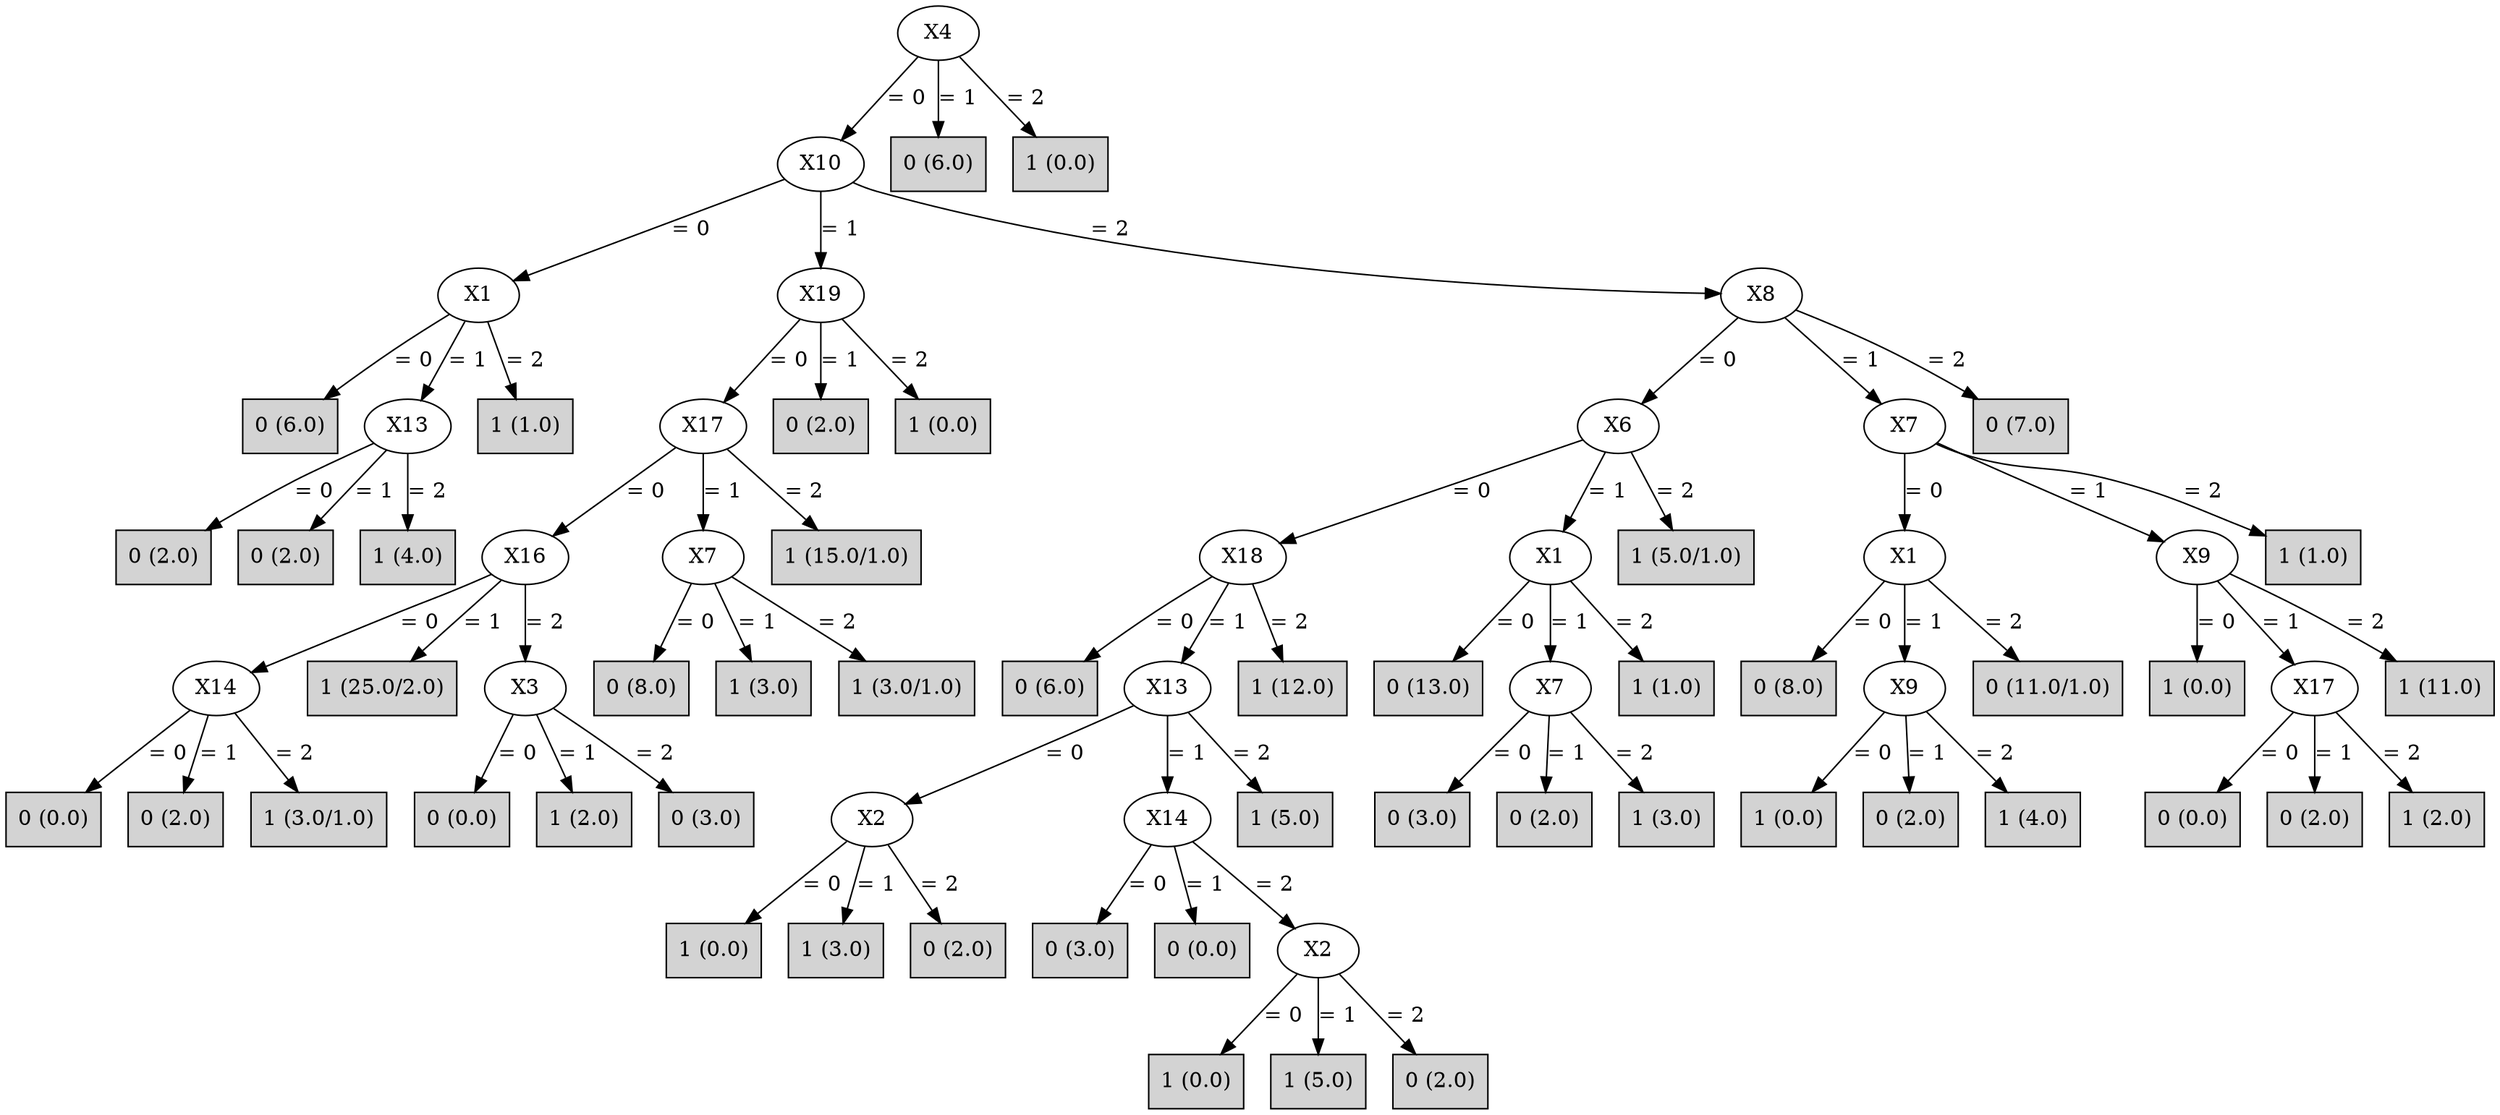digraph J48Tree {
N0 [label="X4" ]
N0->N1 [label="= 0"]
N1 [label="X10" ]
N1->N2 [label="= 0"]
N2 [label="X1" ]
N2->N3 [label="= 0"]
N3 [label="0 (6.0)" shape=box style=filled ]
N2->N4 [label="= 1"]
N4 [label="X13" ]
N4->N5 [label="= 0"]
N5 [label="0 (2.0)" shape=box style=filled ]
N4->N6 [label="= 1"]
N6 [label="0 (2.0)" shape=box style=filled ]
N4->N7 [label="= 2"]
N7 [label="1 (4.0)" shape=box style=filled ]
N2->N8 [label="= 2"]
N8 [label="1 (1.0)" shape=box style=filled ]
N1->N9 [label="= 1"]
N9 [label="X19" ]
N9->N10 [label="= 0"]
N10 [label="X17" ]
N10->N11 [label="= 0"]
N11 [label="X16" ]
N11->N12 [label="= 0"]
N12 [label="X14" ]
N12->N13 [label="= 0"]
N13 [label="0 (0.0)" shape=box style=filled ]
N12->N14 [label="= 1"]
N14 [label="0 (2.0)" shape=box style=filled ]
N12->N15 [label="= 2"]
N15 [label="1 (3.0/1.0)" shape=box style=filled ]
N11->N16 [label="= 1"]
N16 [label="1 (25.0/2.0)" shape=box style=filled ]
N11->N17 [label="= 2"]
N17 [label="X3" ]
N17->N18 [label="= 0"]
N18 [label="0 (0.0)" shape=box style=filled ]
N17->N19 [label="= 1"]
N19 [label="1 (2.0)" shape=box style=filled ]
N17->N20 [label="= 2"]
N20 [label="0 (3.0)" shape=box style=filled ]
N10->N21 [label="= 1"]
N21 [label="X7" ]
N21->N22 [label="= 0"]
N22 [label="0 (8.0)" shape=box style=filled ]
N21->N23 [label="= 1"]
N23 [label="1 (3.0)" shape=box style=filled ]
N21->N24 [label="= 2"]
N24 [label="1 (3.0/1.0)" shape=box style=filled ]
N10->N25 [label="= 2"]
N25 [label="1 (15.0/1.0)" shape=box style=filled ]
N9->N26 [label="= 1"]
N26 [label="0 (2.0)" shape=box style=filled ]
N9->N27 [label="= 2"]
N27 [label="1 (0.0)" shape=box style=filled ]
N1->N28 [label="= 2"]
N28 [label="X8" ]
N28->N29 [label="= 0"]
N29 [label="X6" ]
N29->N30 [label="= 0"]
N30 [label="X18" ]
N30->N31 [label="= 0"]
N31 [label="0 (6.0)" shape=box style=filled ]
N30->N32 [label="= 1"]
N32 [label="X13" ]
N32->N33 [label="= 0"]
N33 [label="X2" ]
N33->N34 [label="= 0"]
N34 [label="1 (0.0)" shape=box style=filled ]
N33->N35 [label="= 1"]
N35 [label="1 (3.0)" shape=box style=filled ]
N33->N36 [label="= 2"]
N36 [label="0 (2.0)" shape=box style=filled ]
N32->N37 [label="= 1"]
N37 [label="X14" ]
N37->N38 [label="= 0"]
N38 [label="0 (3.0)" shape=box style=filled ]
N37->N39 [label="= 1"]
N39 [label="0 (0.0)" shape=box style=filled ]
N37->N40 [label="= 2"]
N40 [label="X2" ]
N40->N41 [label="= 0"]
N41 [label="1 (0.0)" shape=box style=filled ]
N40->N42 [label="= 1"]
N42 [label="1 (5.0)" shape=box style=filled ]
N40->N43 [label="= 2"]
N43 [label="0 (2.0)" shape=box style=filled ]
N32->N44 [label="= 2"]
N44 [label="1 (5.0)" shape=box style=filled ]
N30->N45 [label="= 2"]
N45 [label="1 (12.0)" shape=box style=filled ]
N29->N46 [label="= 1"]
N46 [label="X1" ]
N46->N47 [label="= 0"]
N47 [label="0 (13.0)" shape=box style=filled ]
N46->N48 [label="= 1"]
N48 [label="X7" ]
N48->N49 [label="= 0"]
N49 [label="0 (3.0)" shape=box style=filled ]
N48->N50 [label="= 1"]
N50 [label="0 (2.0)" shape=box style=filled ]
N48->N51 [label="= 2"]
N51 [label="1 (3.0)" shape=box style=filled ]
N46->N52 [label="= 2"]
N52 [label="1 (1.0)" shape=box style=filled ]
N29->N53 [label="= 2"]
N53 [label="1 (5.0/1.0)" shape=box style=filled ]
N28->N54 [label="= 1"]
N54 [label="X7" ]
N54->N55 [label="= 0"]
N55 [label="X1" ]
N55->N56 [label="= 0"]
N56 [label="0 (8.0)" shape=box style=filled ]
N55->N57 [label="= 1"]
N57 [label="X9" ]
N57->N58 [label="= 0"]
N58 [label="1 (0.0)" shape=box style=filled ]
N57->N59 [label="= 1"]
N59 [label="0 (2.0)" shape=box style=filled ]
N57->N60 [label="= 2"]
N60 [label="1 (4.0)" shape=box style=filled ]
N55->N61 [label="= 2"]
N61 [label="0 (11.0/1.0)" shape=box style=filled ]
N54->N62 [label="= 1"]
N62 [label="X9" ]
N62->N63 [label="= 0"]
N63 [label="1 (0.0)" shape=box style=filled ]
N62->N64 [label="= 1"]
N64 [label="X17" ]
N64->N65 [label="= 0"]
N65 [label="0 (0.0)" shape=box style=filled ]
N64->N66 [label="= 1"]
N66 [label="0 (2.0)" shape=box style=filled ]
N64->N67 [label="= 2"]
N67 [label="1 (2.0)" shape=box style=filled ]
N62->N68 [label="= 2"]
N68 [label="1 (11.0)" shape=box style=filled ]
N54->N69 [label="= 2"]
N69 [label="1 (1.0)" shape=box style=filled ]
N28->N70 [label="= 2"]
N70 [label="0 (7.0)" shape=box style=filled ]
N0->N71 [label="= 1"]
N71 [label="0 (6.0)" shape=box style=filled ]
N0->N72 [label="= 2"]
N72 [label="1 (0.0)" shape=box style=filled ]
}

